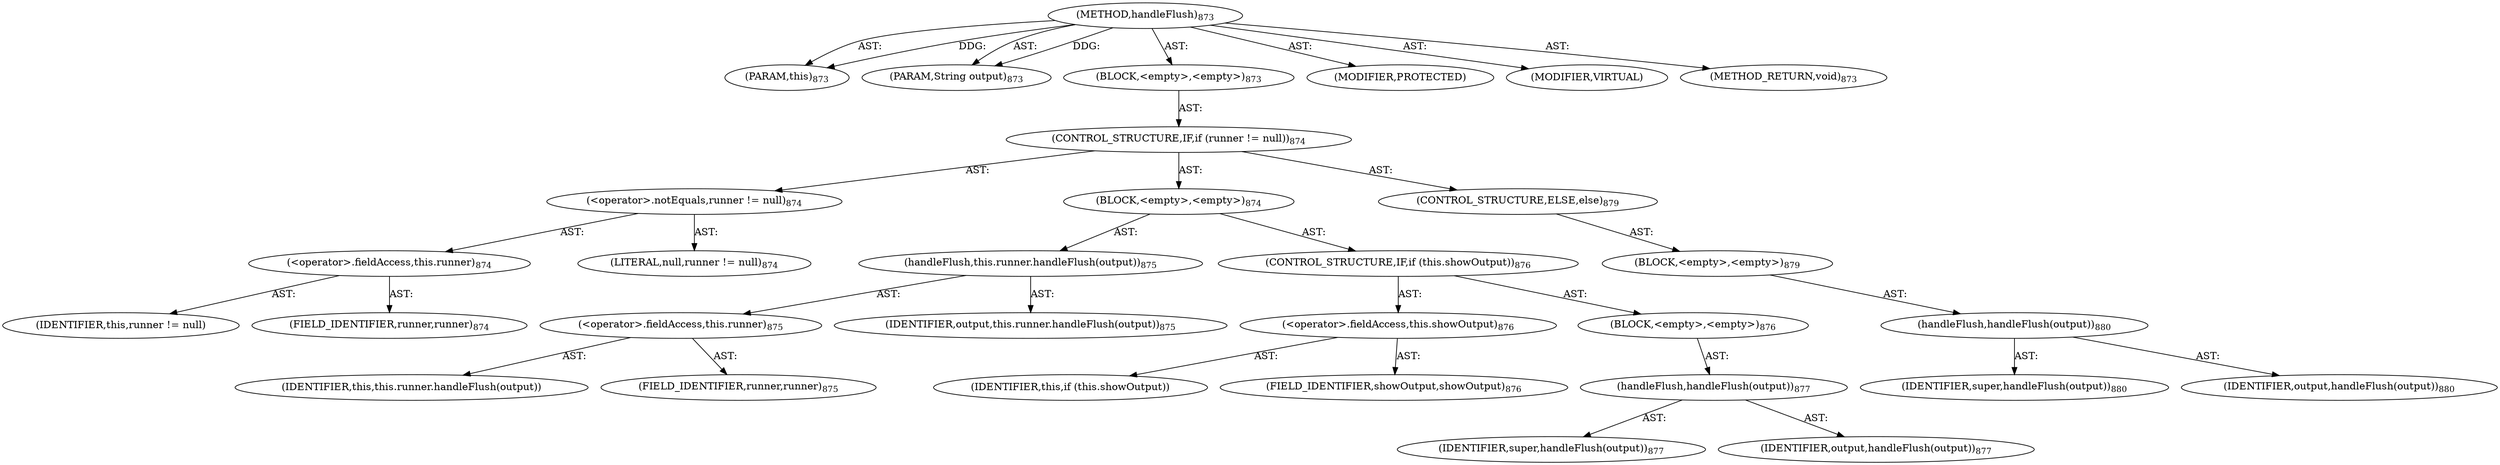digraph "handleFlush" {  
"111669149734" [label = <(METHOD,handleFlush)<SUB>873</SUB>> ]
"115964117069" [label = <(PARAM,this)<SUB>873</SUB>> ]
"115964117070" [label = <(PARAM,String output)<SUB>873</SUB>> ]
"25769803865" [label = <(BLOCK,&lt;empty&gt;,&lt;empty&gt;)<SUB>873</SUB>> ]
"47244640300" [label = <(CONTROL_STRUCTURE,IF,if (runner != null))<SUB>874</SUB>> ]
"30064771536" [label = <(&lt;operator&gt;.notEquals,runner != null)<SUB>874</SUB>> ]
"30064771537" [label = <(&lt;operator&gt;.fieldAccess,this.runner)<SUB>874</SUB>> ]
"68719477144" [label = <(IDENTIFIER,this,runner != null)> ]
"55834574933" [label = <(FIELD_IDENTIFIER,runner,runner)<SUB>874</SUB>> ]
"90194313301" [label = <(LITERAL,null,runner != null)<SUB>874</SUB>> ]
"25769803866" [label = <(BLOCK,&lt;empty&gt;,&lt;empty&gt;)<SUB>874</SUB>> ]
"30064771538" [label = <(handleFlush,this.runner.handleFlush(output))<SUB>875</SUB>> ]
"30064771539" [label = <(&lt;operator&gt;.fieldAccess,this.runner)<SUB>875</SUB>> ]
"68719477145" [label = <(IDENTIFIER,this,this.runner.handleFlush(output))> ]
"55834574934" [label = <(FIELD_IDENTIFIER,runner,runner)<SUB>875</SUB>> ]
"68719477146" [label = <(IDENTIFIER,output,this.runner.handleFlush(output))<SUB>875</SUB>> ]
"47244640301" [label = <(CONTROL_STRUCTURE,IF,if (this.showOutput))<SUB>876</SUB>> ]
"30064771540" [label = <(&lt;operator&gt;.fieldAccess,this.showOutput)<SUB>876</SUB>> ]
"68719477147" [label = <(IDENTIFIER,this,if (this.showOutput))> ]
"55834574935" [label = <(FIELD_IDENTIFIER,showOutput,showOutput)<SUB>876</SUB>> ]
"25769803867" [label = <(BLOCK,&lt;empty&gt;,&lt;empty&gt;)<SUB>876</SUB>> ]
"30064771541" [label = <(handleFlush,handleFlush(output))<SUB>877</SUB>> ]
"68719477148" [label = <(IDENTIFIER,super,handleFlush(output))<SUB>877</SUB>> ]
"68719477149" [label = <(IDENTIFIER,output,handleFlush(output))<SUB>877</SUB>> ]
"47244640302" [label = <(CONTROL_STRUCTURE,ELSE,else)<SUB>879</SUB>> ]
"25769803868" [label = <(BLOCK,&lt;empty&gt;,&lt;empty&gt;)<SUB>879</SUB>> ]
"30064771542" [label = <(handleFlush,handleFlush(output))<SUB>880</SUB>> ]
"68719477150" [label = <(IDENTIFIER,super,handleFlush(output))<SUB>880</SUB>> ]
"68719477151" [label = <(IDENTIFIER,output,handleFlush(output))<SUB>880</SUB>> ]
"133143986273" [label = <(MODIFIER,PROTECTED)> ]
"133143986274" [label = <(MODIFIER,VIRTUAL)> ]
"128849018918" [label = <(METHOD_RETURN,void)<SUB>873</SUB>> ]
  "111669149734" -> "115964117069"  [ label = "AST: "] 
  "111669149734" -> "115964117070"  [ label = "AST: "] 
  "111669149734" -> "25769803865"  [ label = "AST: "] 
  "111669149734" -> "133143986273"  [ label = "AST: "] 
  "111669149734" -> "133143986274"  [ label = "AST: "] 
  "111669149734" -> "128849018918"  [ label = "AST: "] 
  "25769803865" -> "47244640300"  [ label = "AST: "] 
  "47244640300" -> "30064771536"  [ label = "AST: "] 
  "47244640300" -> "25769803866"  [ label = "AST: "] 
  "47244640300" -> "47244640302"  [ label = "AST: "] 
  "30064771536" -> "30064771537"  [ label = "AST: "] 
  "30064771536" -> "90194313301"  [ label = "AST: "] 
  "30064771537" -> "68719477144"  [ label = "AST: "] 
  "30064771537" -> "55834574933"  [ label = "AST: "] 
  "25769803866" -> "30064771538"  [ label = "AST: "] 
  "25769803866" -> "47244640301"  [ label = "AST: "] 
  "30064771538" -> "30064771539"  [ label = "AST: "] 
  "30064771538" -> "68719477146"  [ label = "AST: "] 
  "30064771539" -> "68719477145"  [ label = "AST: "] 
  "30064771539" -> "55834574934"  [ label = "AST: "] 
  "47244640301" -> "30064771540"  [ label = "AST: "] 
  "47244640301" -> "25769803867"  [ label = "AST: "] 
  "30064771540" -> "68719477147"  [ label = "AST: "] 
  "30064771540" -> "55834574935"  [ label = "AST: "] 
  "25769803867" -> "30064771541"  [ label = "AST: "] 
  "30064771541" -> "68719477148"  [ label = "AST: "] 
  "30064771541" -> "68719477149"  [ label = "AST: "] 
  "47244640302" -> "25769803868"  [ label = "AST: "] 
  "25769803868" -> "30064771542"  [ label = "AST: "] 
  "30064771542" -> "68719477150"  [ label = "AST: "] 
  "30064771542" -> "68719477151"  [ label = "AST: "] 
  "111669149734" -> "115964117069"  [ label = "DDG: "] 
  "111669149734" -> "115964117070"  [ label = "DDG: "] 
}
